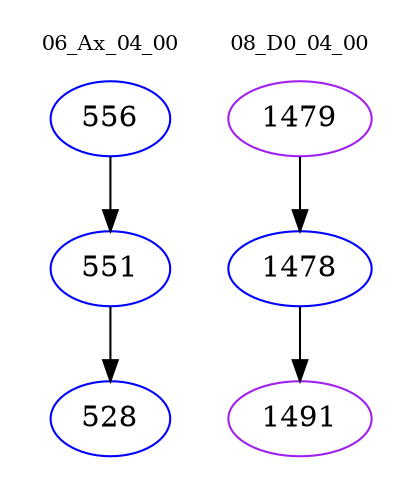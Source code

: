 digraph{
subgraph cluster_0 {
color = white
label = "06_Ax_04_00";
fontsize=10;
T0_556 [label="556", color="blue"]
T0_556 -> T0_551 [color="black"]
T0_551 [label="551", color="blue"]
T0_551 -> T0_528 [color="black"]
T0_528 [label="528", color="blue"]
}
subgraph cluster_1 {
color = white
label = "08_D0_04_00";
fontsize=10;
T1_1479 [label="1479", color="purple"]
T1_1479 -> T1_1478 [color="black"]
T1_1478 [label="1478", color="blue"]
T1_1478 -> T1_1491 [color="black"]
T1_1491 [label="1491", color="purple"]
}
}
